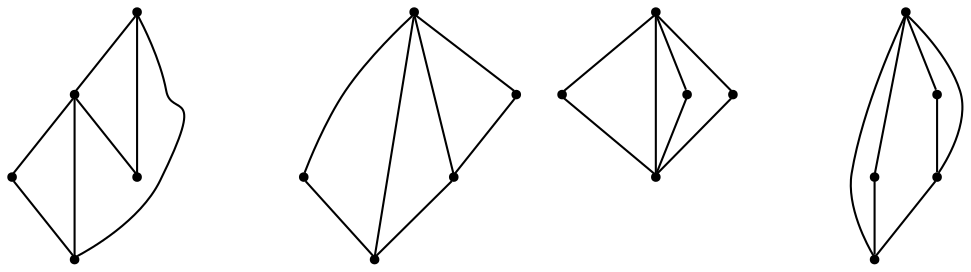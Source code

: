 graph {
  node [shape=point,comment="{\"directed\":false,\"doi\":\"10.1007/978-3-031-22203-0_21\",\"figure\":\"6 (1)\"}"]

  v0 [pos="1456.3652761814108,1152.6494010346823"]
  v1 [pos="1398.3268555801806,1078.031119643623"]
  v2 [pos="1456.3652761814108,1227.2655840336752"]
  v3 [pos="1456.3652761814108,995.1199928056174"]
  v4 [pos="1605.6026505638984,1111.1943622136962"]
  v5 [pos="1042.5410900211264,1078.031119643623"]
  v6 [pos="1100.5794311368345,995.1199928056171"]
  v7 [pos="1100.5794311368345,1227.2655840336752"]
  v8 [pos="1100.5794311368345,1152.6494010346823"]
  v9 [pos="1249.813626098437,1111.194362213696"]
  v10 [pos="744.7936655777801,1152.6494010346823"]
  v11 [pos="744.7936655777801,995.1199928056171"]
  v12 [pos="744.7936655777801,1227.2655840336752"]
  v13 [pos="686.758329014808,1078.0311196436232"]
  v14 [pos="894.029895368749,1111.194362213696"]
  v15 [pos="389.0036316461878,1227.2655840336752"]
  v16 [pos="389.0036316461878,995.1199928056174"]
  v17 [pos="538.2399091284699,1111.194362213696"]
  v18 [pos="389.0036316461878,1152.6494010346823"]
  v19 [pos="330.9694078805254,1078.031119643623"]

  v0 -- v1 [id="-1",pos="1456.3652761814108,1152.6494010346823 1373.456280827012,1202.3952504981867 1348.585578897008,1102.905586375606 1398.3268555801806,1078.031119643623"]
  v2 -- v3 [id="-2",pos="1456.3652761814108,1227.2655840336752 1257.3836364601193,1194.102341463602 1257.3836364601193,1028.2821861796572 1456.3652761814108,995.1199928056174"]
  v4 -- v0 [id="-3",pos="1605.6026505638984,1111.1943622136962 1607.2531077428753,1072.189998465129 1557.5216389642565,1059.924866896188 1456.3652761814108,1152.6494010346823"]
  v2 -- v4 [id="-4",pos="1456.3652761814108,1227.2655840336752 1554.1905531198568,1210.9615501884505 1603.9220218984756,1148.568676092077 1605.6026505638984,1111.1943622136962"]
  v0 -- v3 [id="-5",pos="1456.3652761814108,1152.6494010346823 1451.4927100166583,1110.547582561142 1446.3149963968885,1060.4486614838022 1456.3652761814108,995.1199928056174"]
  v2 -- v0 [id="-6",pos="1456.3652761814108,1227.2655840336752 1459.6302470273972,1204.406309276138 1457.7503266938202,1180.260334188622 1456.3652761814108,1152.6494010346823"]
  v1 -- v4 [id="-7",pos="1398.3268555801806,1078.031119643623 1423.2017543457525,1053.15665291164 1622.1833940670442,970.2527432705904 1605.6026505638984,1111.1943622136962"]
  v5 -- v6 [id="-8",pos="1042.5410900211264,1078.031119643623 1050.322671452161,1033.831455680223 1077.2705651635813,999.0063038906155 1100.5794311368345,995.1199928056171"]
  v7 -- v5 [id="-9",pos="1100.5794311368345,1227.2655840336752 1038.8873320473858,1187.6094030034228 1028.7183905248753,1126.8757130748136 1042.5410900211264,1078.031119643623"]
  v7 -- v6 [id="-10",pos="1100.5794311368345,1227.2655840336752 901.5935945799747,1194.102341463602 901.5935945799747,1028.2821861796572 1100.5794311368345,995.1199928056171"]
  v8 -- v6 [id="-11",pos="1100.5794311368345,1152.6494010346823 1095.704871245844,1110.5476812288346 1090.5265977418694,1060.448725815861 1100.5794311368345,995.1199928056171"]
  v7 -- v8 [id="-12",pos="1100.5794311368345,1227.2655840336752 1103.8443970356352,1204.406343913225 1101.9638361861043,1180.2604073620905 1100.5794311368345,1152.6494010346823"]
  v9 -- v8 [id="-13",pos="1249.813626098437,1111.194362213696 1251.467650645463,1072.1900941452318 1201.7361884727084,1059.924505226801 1100.5794311368345,1152.6494010346823"]
  v7 -- v9 [id="-14",pos="1100.5794311368345,1227.2655840336752 1198.4043135222523,1210.9616159465663 1248.135775695007,1148.569179382464 1249.813626098437,1111.194362213696"]
  v10 -- v11 [id="-15",pos="744.7936655777801,1152.6494010346823 739.9225897681822,1110.5474651616898 734.7433816718271,1060.4485849385237 744.7936655777801,995.1199928056171"]
  v12 -- v10 [id="-16",pos="744.7936655777801,1227.2655840336752 748.0602544930806,1204.406268063319 746.1806669778348,1180.260247123415 744.7936655777801,1152.6494010346823"]
  v13 -- v11 [id="-17",pos="686.758329014808,1078.0311196436232 694.5398897585223,1033.8314706779956 721.48674500536,999.006304727679 744.7936655777801,995.1199928056171"]
  v12 -- v13 [id="-18",pos="744.7936655777801,1227.2655840336752 683.1037928204133,1187.60941053112 672.9358884987319,1126.8757361322434 686.758329014808,1078.0311196436232"]
  v14 -- v11 [id="-19",pos="894.029895368749,1111.194362213696 894.0313118255744,1061.4477990485932 844.2858860077827,1011.7007956707221 744.7936655777801,995.1199928056171"]
  v12 -- v14 [id="-20",pos="744.7936655777801,1227.2655840336752 844.2831166632782,1210.6841935247403 894.02854248107,1160.9394979627546 894.029895368749,1111.194362213696"]
  v12 -- v11 [id="-21",pos="744.7936655777801,1227.2655840336752 545.8119463709663,1194.102341463602 545.8119463709663,1028.2821861796572 744.7936655777801,995.1199928056171"]
  v15 -- v16 [id="-22",pos="389.0036316461878,1227.2655840336752 190.0219362850306,1194.102341463602 190.0219362850306,1028.2821861796572 389.0036316461878,995.1199928056174"]
  v17 -- v16 [id="-23",pos="538.2399091284699,1111.194362213696 538.2446816529367,1061.4480551551987 488.4982145786994,1011.7008383538782 389.0036316461878,995.1199928056174"]
  v15 -- v17 [id="-24",pos="389.0036316461878,1227.2655840336752 488.49493296184926,1210.684236207896 538.2414000360866,1160.9397540641678 538.2399091284699,1111.194362213696"]
  v18 -- v19 [id="-25",pos="389.0036316461878,1152.6494010346823 379.93157255783456,1121.5359884601266 360.99925474925,1090.9032932054502 330.9694078805254,1078.031119643623"]
  v15 -- v18 [id="-26",pos="389.0036316461878,1227.2655840336752 397.0045965423212,1211.2638355705722 397.28439653314297,1181.7507054768917 389.0036316461878,1152.6494010346823"]
  v19 -- v16 [id="-27",pos="330.9694078805254,1078.031119643623 338.74995757942577,1033.8313405108477 365.6967635806327,999.0062974627153 389.0036316461878,995.1199928056174"]
  v15 -- v19 [id="-28",pos="389.0036316461878,1227.2655840336752 327.3136642023467,1187.609345197448 317.14582009468074,1126.8755360143427 330.9694078805254,1078.031119643623"]
}
